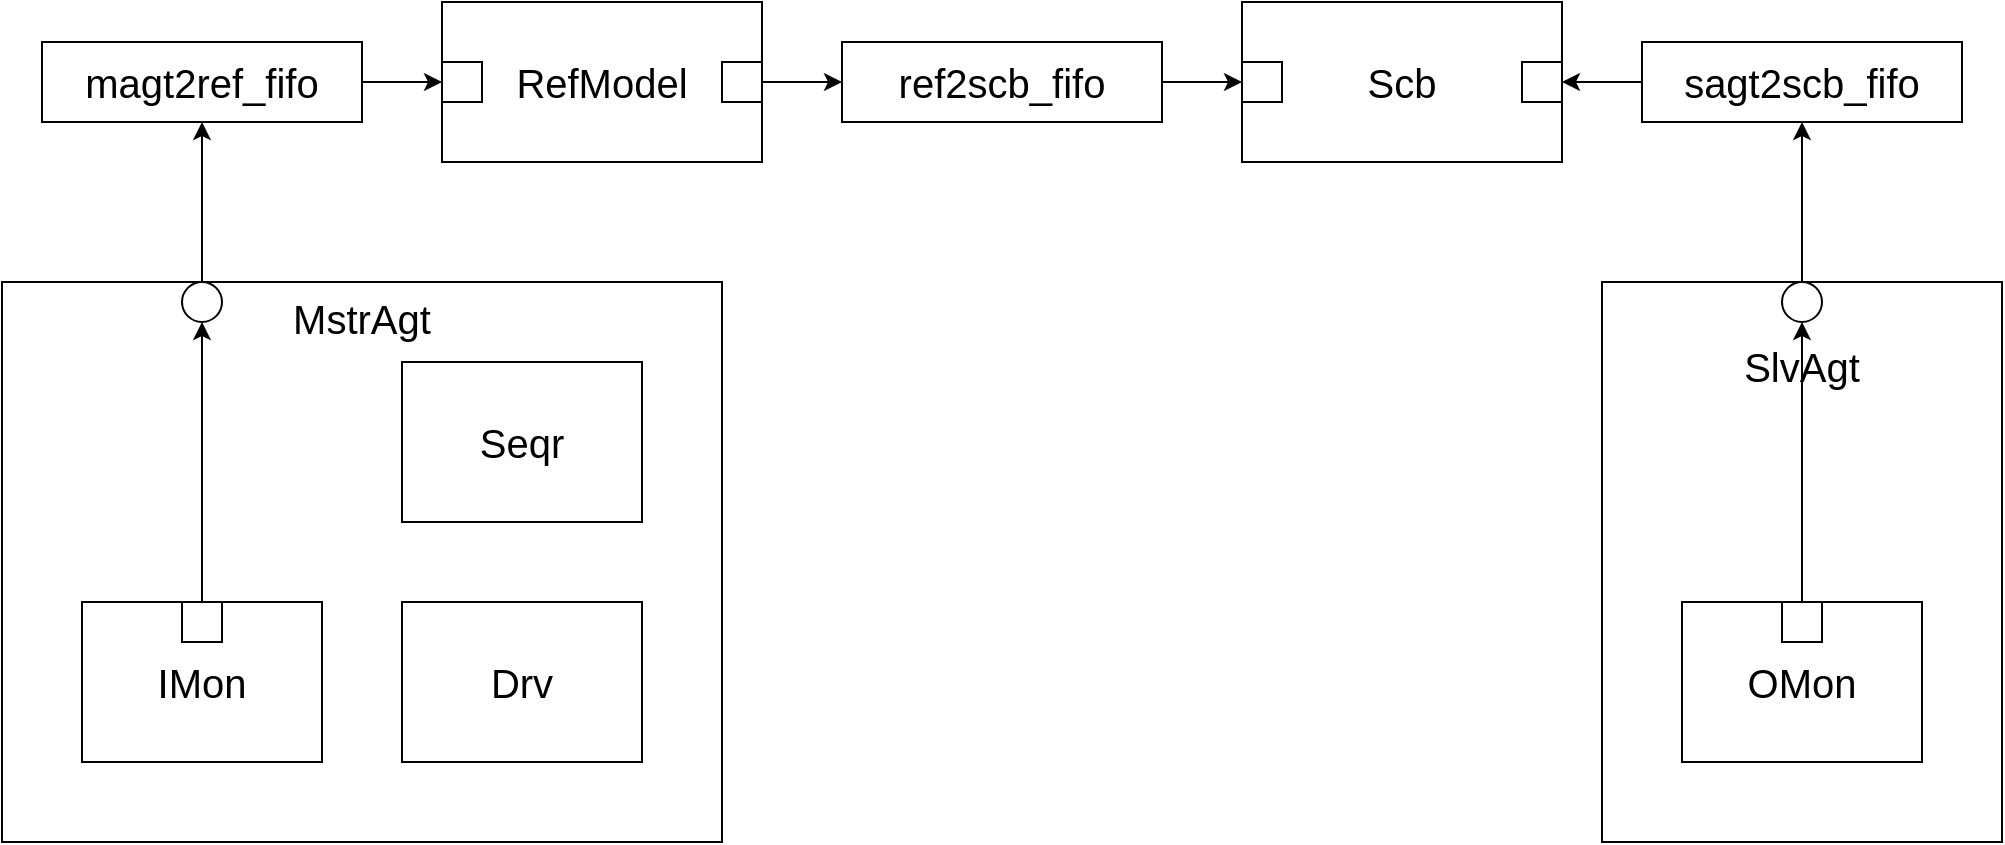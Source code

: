 <mxfile>
    <diagram id="3QKMc-5URlREOd18jAyR" name="第 1 页">
        <mxGraphModel dx="1280" dy="855" grid="1" gridSize="10" guides="1" tooltips="1" connect="1" arrows="1" fold="1" page="1" pageScale="1" pageWidth="1920" pageHeight="1200" math="0" shadow="0">
            <root>
                <mxCell id="0"/>
                <mxCell id="1" parent="0"/>
                <mxCell id="5" value="MstrAgt" style="rounded=0;whiteSpace=wrap;html=1;hachureGap=4;fontFamily=Helvetica;fontSize=20;verticalAlign=top;" parent="1" vertex="1">
                    <mxGeometry x="400" y="640" width="360" height="280" as="geometry"/>
                </mxCell>
                <mxCell id="2" value="Drv" style="rounded=0;whiteSpace=wrap;html=1;hachureGap=4;fontFamily=Helvetica;fontSize=20;" parent="1" vertex="1">
                    <mxGeometry x="600" y="800" width="120" height="80" as="geometry"/>
                </mxCell>
                <mxCell id="3" value="IMon" style="rounded=0;whiteSpace=wrap;html=1;hachureGap=4;fontFamily=Helvetica;fontSize=20;" parent="1" vertex="1">
                    <mxGeometry x="440" y="800" width="120" height="80" as="geometry"/>
                </mxCell>
                <mxCell id="4" value="Seqr" style="rounded=0;whiteSpace=wrap;html=1;hachureGap=4;fontFamily=Helvetica;fontSize=20;" parent="1" vertex="1">
                    <mxGeometry x="600" y="680" width="120" height="80" as="geometry"/>
                </mxCell>
                <mxCell id="24" style="edgeStyle=none;sketch=0;hachureGap=4;jiggle=2;curveFitting=1;html=1;exitX=0.5;exitY=0;exitDx=0;exitDy=0;entryX=0.5;entryY=1;entryDx=0;entryDy=0;fontFamily=Helvetica;fontSize=16;" parent="1" source="6" target="23" edge="1">
                    <mxGeometry relative="1" as="geometry"/>
                </mxCell>
                <mxCell id="6" value="" style="rounded=0;whiteSpace=wrap;html=1;sketch=0;hachureGap=4;jiggle=2;curveFitting=1;fontFamily=Helvetica;fontSize=20;" parent="1" vertex="1">
                    <mxGeometry x="490" y="800" width="20" height="20" as="geometry"/>
                </mxCell>
                <mxCell id="7" value="RefModel" style="rounded=0;whiteSpace=wrap;html=1;hachureGap=4;fontFamily=Helvetica;fontSize=20;" parent="1" vertex="1">
                    <mxGeometry x="620" y="500" width="160" height="80" as="geometry"/>
                </mxCell>
                <mxCell id="26" style="edgeStyle=none;sketch=0;hachureGap=4;jiggle=2;curveFitting=1;html=1;exitX=1;exitY=0.5;exitDx=0;exitDy=0;entryX=0;entryY=0.5;entryDx=0;entryDy=0;fontFamily=Helvetica;fontSize=16;" parent="1" source="8" target="15" edge="1">
                    <mxGeometry relative="1" as="geometry"/>
                </mxCell>
                <mxCell id="8" value="magt2ref_fifo" style="rounded=0;whiteSpace=wrap;html=1;hachureGap=4;fontFamily=Helvetica;fontSize=20;" parent="1" vertex="1">
                    <mxGeometry x="420" y="520" width="160" height="40" as="geometry"/>
                </mxCell>
                <mxCell id="28" style="edgeStyle=none;sketch=0;hachureGap=4;jiggle=2;curveFitting=1;html=1;exitX=1;exitY=0.5;exitDx=0;exitDy=0;entryX=0;entryY=0.5;entryDx=0;entryDy=0;fontFamily=Helvetica;fontSize=16;" parent="1" source="9" target="22" edge="1">
                    <mxGeometry relative="1" as="geometry"/>
                </mxCell>
                <mxCell id="9" value="ref2scb_fifo" style="rounded=0;whiteSpace=wrap;html=1;hachureGap=4;fontFamily=Helvetica;fontSize=20;" parent="1" vertex="1">
                    <mxGeometry x="820" y="520" width="160" height="40" as="geometry"/>
                </mxCell>
                <mxCell id="10" value="Scb" style="rounded=0;whiteSpace=wrap;html=1;hachureGap=4;fontFamily=Helvetica;fontSize=20;" parent="1" vertex="1">
                    <mxGeometry x="1020" y="500" width="160" height="80" as="geometry"/>
                </mxCell>
                <mxCell id="20" style="edgeStyle=none;sketch=0;hachureGap=4;jiggle=2;curveFitting=1;html=1;exitX=0;exitY=0.5;exitDx=0;exitDy=0;entryX=1;entryY=0.5;entryDx=0;entryDy=0;fontFamily=Helvetica;fontSize=16;" parent="1" source="11" target="10" edge="1">
                    <mxGeometry relative="1" as="geometry"/>
                </mxCell>
                <mxCell id="11" value="sagt2scb_fifo" style="rounded=0;whiteSpace=wrap;html=1;hachureGap=4;fontFamily=Helvetica;fontSize=20;" parent="1" vertex="1">
                    <mxGeometry x="1220" y="520" width="160" height="40" as="geometry"/>
                </mxCell>
                <mxCell id="12" value="&lt;br&gt;SlvAgt" style="rounded=0;whiteSpace=wrap;html=1;hachureGap=4;fontFamily=Helvetica;fontSize=20;verticalAlign=top;" parent="1" vertex="1">
                    <mxGeometry x="1200" y="640" width="200" height="280" as="geometry"/>
                </mxCell>
                <mxCell id="13" value="OMon" style="rounded=0;whiteSpace=wrap;html=1;hachureGap=4;fontFamily=Helvetica;fontSize=20;" parent="1" vertex="1">
                    <mxGeometry x="1240" y="800" width="120" height="80" as="geometry"/>
                </mxCell>
                <mxCell id="18" style="edgeStyle=none;hachureGap=4;html=1;exitX=0.5;exitY=0;exitDx=0;exitDy=0;entryX=0.5;entryY=1;entryDx=0;entryDy=0;fontFamily=Helvetica;fontSize=16;" parent="1" source="14" target="17" edge="1">
                    <mxGeometry relative="1" as="geometry"/>
                </mxCell>
                <mxCell id="14" value="" style="rounded=0;whiteSpace=wrap;html=1;sketch=0;hachureGap=4;jiggle=2;curveFitting=1;fontFamily=Helvetica;fontSize=20;" parent="1" vertex="1">
                    <mxGeometry x="1290" y="800" width="20" height="20" as="geometry"/>
                </mxCell>
                <mxCell id="15" value="" style="rounded=0;whiteSpace=wrap;html=1;sketch=0;hachureGap=4;jiggle=2;curveFitting=1;fontFamily=Helvetica;fontSize=20;" parent="1" vertex="1">
                    <mxGeometry x="620" y="530" width="20" height="20" as="geometry"/>
                </mxCell>
                <mxCell id="27" style="edgeStyle=none;sketch=0;hachureGap=4;jiggle=2;curveFitting=1;html=1;exitX=1;exitY=0.5;exitDx=0;exitDy=0;entryX=0;entryY=0.5;entryDx=0;entryDy=0;fontFamily=Helvetica;fontSize=16;" parent="1" source="16" target="9" edge="1">
                    <mxGeometry relative="1" as="geometry"/>
                </mxCell>
                <mxCell id="16" value="" style="rounded=0;whiteSpace=wrap;html=1;sketch=0;hachureGap=4;jiggle=2;curveFitting=1;fontFamily=Helvetica;fontSize=20;" parent="1" vertex="1">
                    <mxGeometry x="760" y="530" width="20" height="20" as="geometry"/>
                </mxCell>
                <mxCell id="19" style="edgeStyle=none;sketch=0;hachureGap=4;jiggle=2;curveFitting=1;html=1;exitX=0.5;exitY=0;exitDx=0;exitDy=0;entryX=0.5;entryY=1;entryDx=0;entryDy=0;fontFamily=Helvetica;fontSize=16;" parent="1" source="17" target="11" edge="1">
                    <mxGeometry relative="1" as="geometry"/>
                </mxCell>
                <mxCell id="17" value="" style="ellipse;whiteSpace=wrap;html=1;aspect=fixed;sketch=0;hachureGap=4;jiggle=2;curveFitting=1;fontFamily=Helvetica;fontSize=20;" parent="1" vertex="1">
                    <mxGeometry x="1290" y="640" width="20" height="20" as="geometry"/>
                </mxCell>
                <mxCell id="21" value="" style="rounded=0;whiteSpace=wrap;html=1;sketch=0;hachureGap=4;jiggle=2;curveFitting=1;fontFamily=Helvetica;fontSize=20;" parent="1" vertex="1">
                    <mxGeometry x="1160" y="530" width="20" height="20" as="geometry"/>
                </mxCell>
                <mxCell id="22" value="" style="rounded=0;whiteSpace=wrap;html=1;sketch=0;hachureGap=4;jiggle=2;curveFitting=1;fontFamily=Helvetica;fontSize=20;" parent="1" vertex="1">
                    <mxGeometry x="1020" y="530" width="20" height="20" as="geometry"/>
                </mxCell>
                <mxCell id="25" style="edgeStyle=none;sketch=0;hachureGap=4;jiggle=2;curveFitting=1;html=1;exitX=0.5;exitY=0;exitDx=0;exitDy=0;entryX=0.5;entryY=1;entryDx=0;entryDy=0;fontFamily=Helvetica;fontSize=16;" parent="1" source="23" target="8" edge="1">
                    <mxGeometry relative="1" as="geometry"/>
                </mxCell>
                <mxCell id="23" value="" style="ellipse;whiteSpace=wrap;html=1;aspect=fixed;sketch=0;hachureGap=4;jiggle=2;curveFitting=1;fontFamily=Helvetica;fontSize=20;" parent="1" vertex="1">
                    <mxGeometry x="490" y="640" width="20" height="20" as="geometry"/>
                </mxCell>
            </root>
        </mxGraphModel>
    </diagram>
</mxfile>